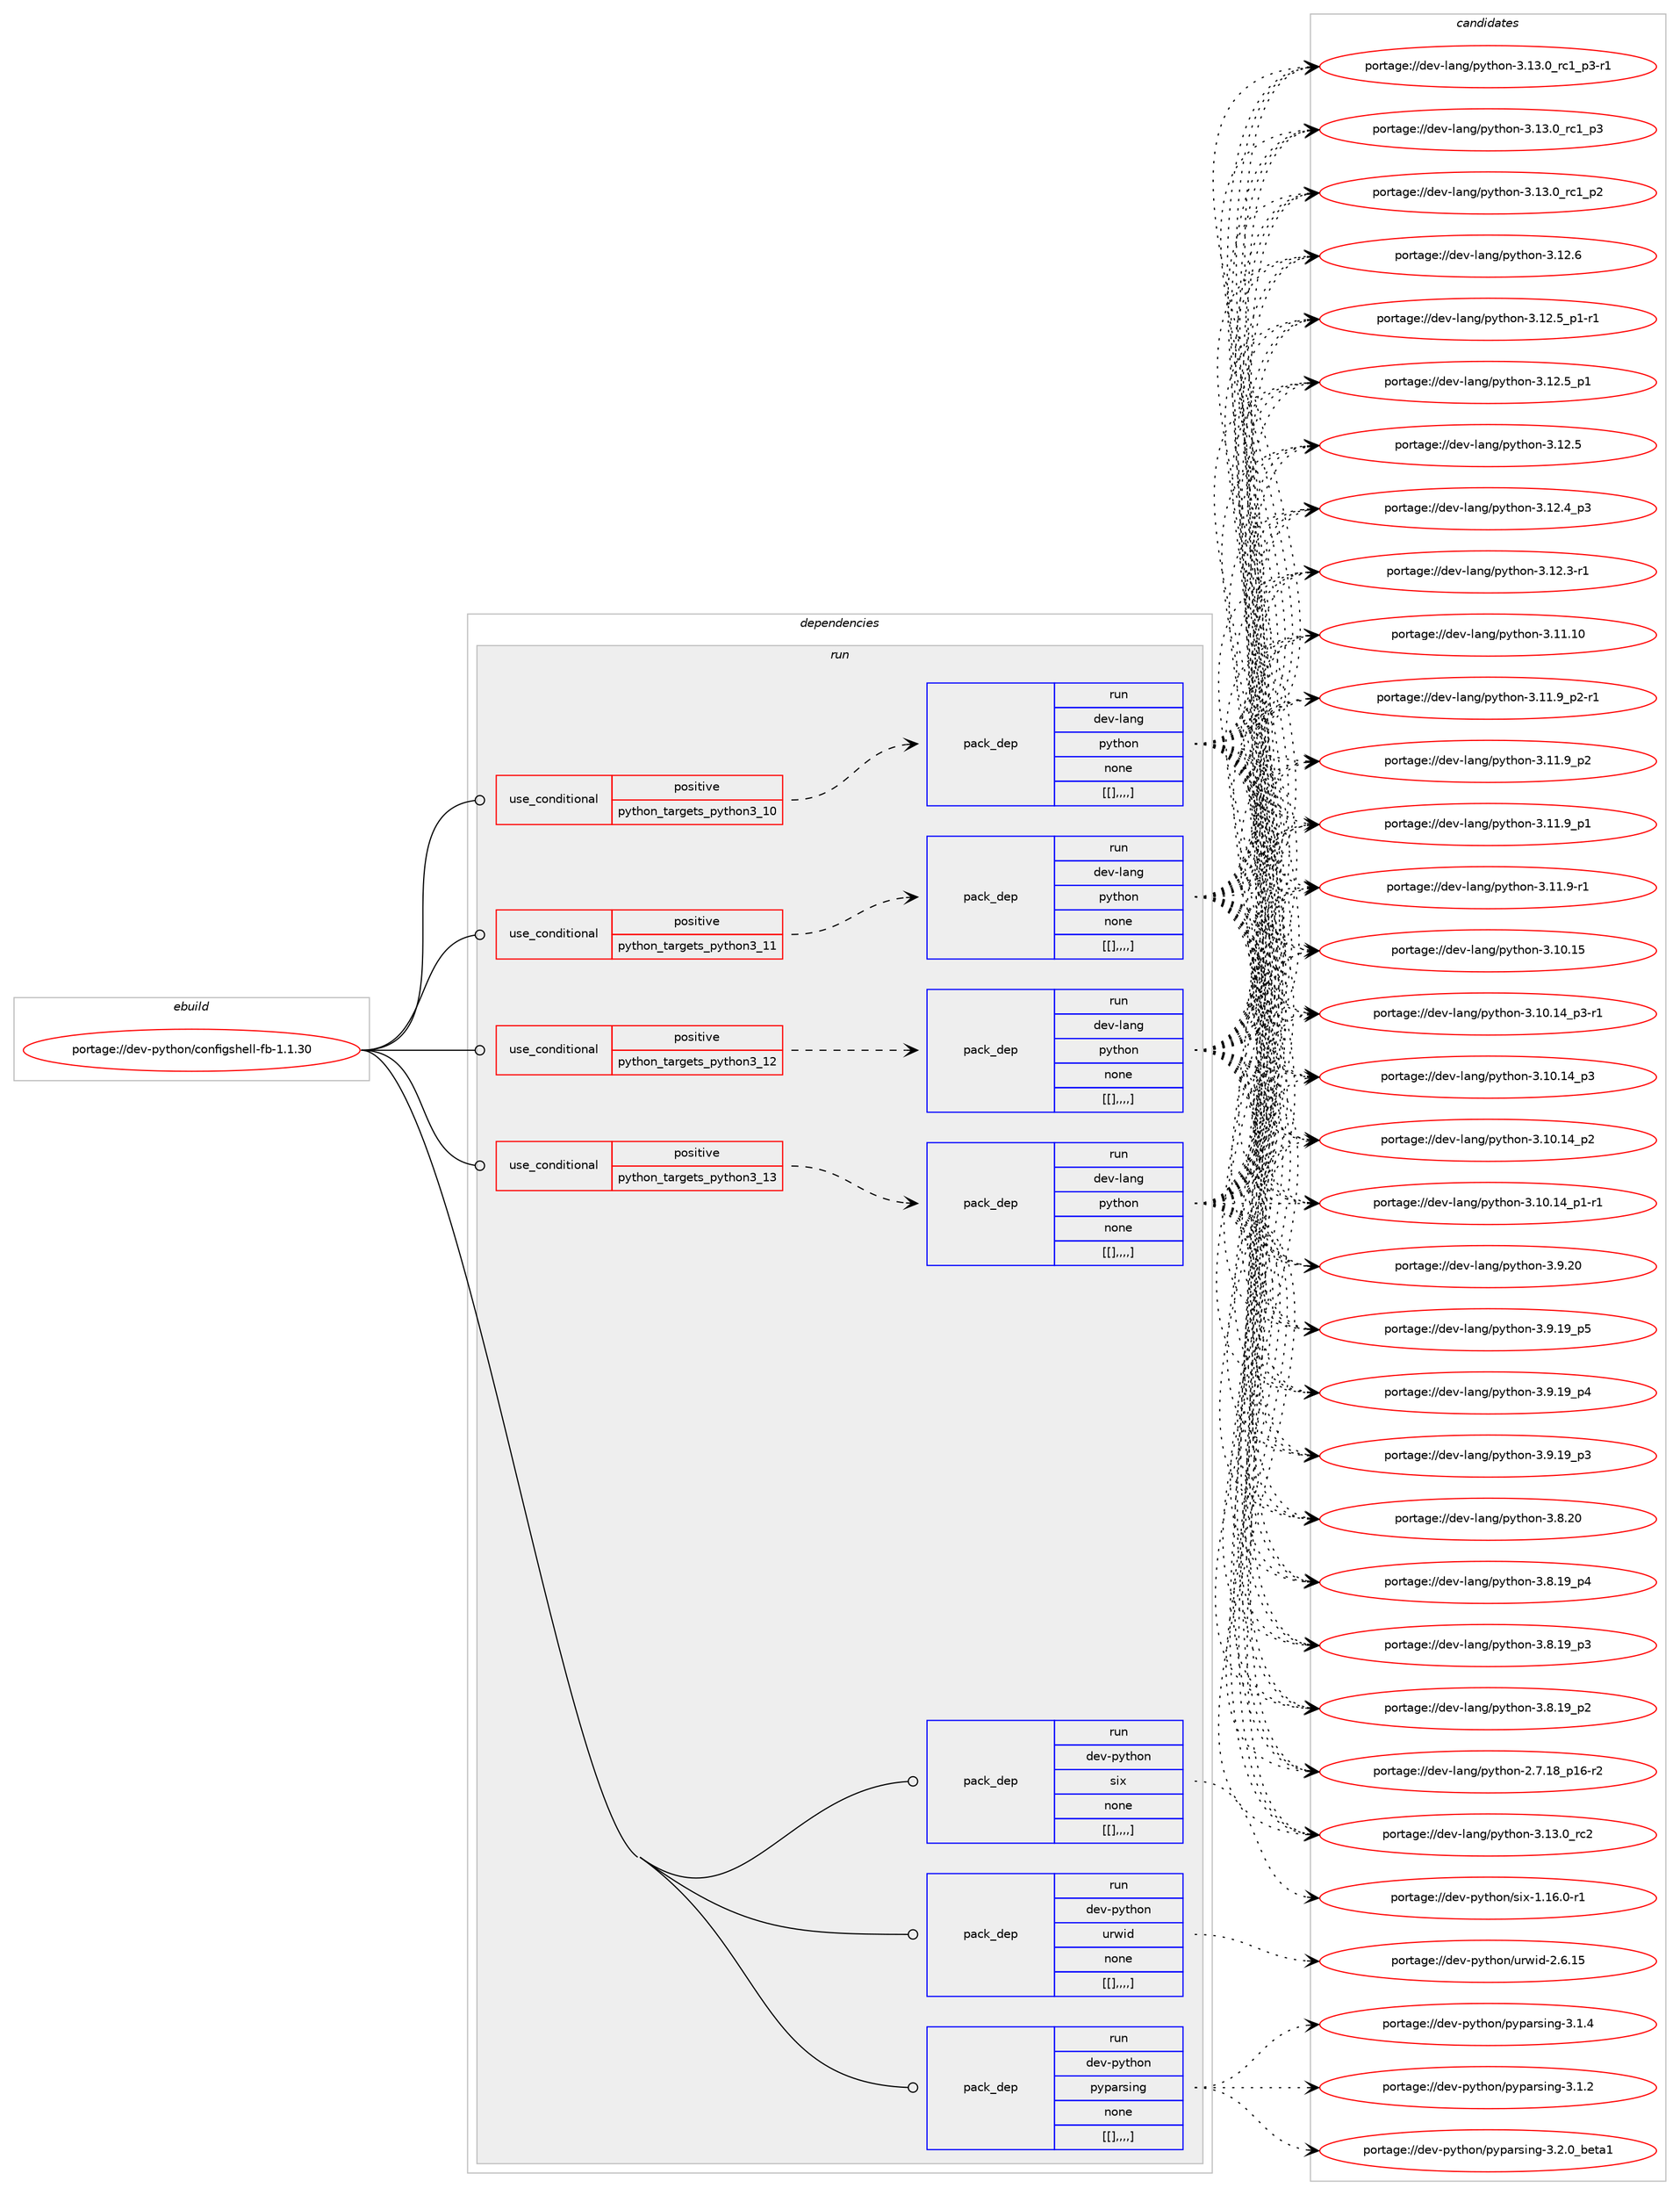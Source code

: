 digraph prolog {

# *************
# Graph options
# *************

newrank=true;
concentrate=true;
compound=true;
graph [rankdir=LR,fontname=Helvetica,fontsize=10,ranksep=1.5];#, ranksep=2.5, nodesep=0.2];
edge  [arrowhead=vee];
node  [fontname=Helvetica,fontsize=10];

# **********
# The ebuild
# **********

subgraph cluster_leftcol {
color=gray;
label=<<i>ebuild</i>>;
id [label="portage://dev-python/configshell-fb-1.1.30", color=red, width=4, href="../dev-python/configshell-fb-1.1.30.svg"];
}

# ****************
# The dependencies
# ****************

subgraph cluster_midcol {
color=gray;
label=<<i>dependencies</i>>;
subgraph cluster_compile {
fillcolor="#eeeeee";
style=filled;
label=<<i>compile</i>>;
}
subgraph cluster_compileandrun {
fillcolor="#eeeeee";
style=filled;
label=<<i>compile and run</i>>;
}
subgraph cluster_run {
fillcolor="#eeeeee";
style=filled;
label=<<i>run</i>>;
subgraph cond32387 {
dependency144991 [label=<<TABLE BORDER="0" CELLBORDER="1" CELLSPACING="0" CELLPADDING="4"><TR><TD ROWSPAN="3" CELLPADDING="10">use_conditional</TD></TR><TR><TD>positive</TD></TR><TR><TD>python_targets_python3_10</TD></TR></TABLE>>, shape=none, color=red];
subgraph pack111388 {
dependency144992 [label=<<TABLE BORDER="0" CELLBORDER="1" CELLSPACING="0" CELLPADDING="4" WIDTH="220"><TR><TD ROWSPAN="6" CELLPADDING="30">pack_dep</TD></TR><TR><TD WIDTH="110">run</TD></TR><TR><TD>dev-lang</TD></TR><TR><TD>python</TD></TR><TR><TD>none</TD></TR><TR><TD>[[],,,,]</TD></TR></TABLE>>, shape=none, color=blue];
}
dependency144991:e -> dependency144992:w [weight=20,style="dashed",arrowhead="vee"];
}
id:e -> dependency144991:w [weight=20,style="solid",arrowhead="odot"];
subgraph cond32388 {
dependency144993 [label=<<TABLE BORDER="0" CELLBORDER="1" CELLSPACING="0" CELLPADDING="4"><TR><TD ROWSPAN="3" CELLPADDING="10">use_conditional</TD></TR><TR><TD>positive</TD></TR><TR><TD>python_targets_python3_11</TD></TR></TABLE>>, shape=none, color=red];
subgraph pack111389 {
dependency144994 [label=<<TABLE BORDER="0" CELLBORDER="1" CELLSPACING="0" CELLPADDING="4" WIDTH="220"><TR><TD ROWSPAN="6" CELLPADDING="30">pack_dep</TD></TR><TR><TD WIDTH="110">run</TD></TR><TR><TD>dev-lang</TD></TR><TR><TD>python</TD></TR><TR><TD>none</TD></TR><TR><TD>[[],,,,]</TD></TR></TABLE>>, shape=none, color=blue];
}
dependency144993:e -> dependency144994:w [weight=20,style="dashed",arrowhead="vee"];
}
id:e -> dependency144993:w [weight=20,style="solid",arrowhead="odot"];
subgraph cond32389 {
dependency144995 [label=<<TABLE BORDER="0" CELLBORDER="1" CELLSPACING="0" CELLPADDING="4"><TR><TD ROWSPAN="3" CELLPADDING="10">use_conditional</TD></TR><TR><TD>positive</TD></TR><TR><TD>python_targets_python3_12</TD></TR></TABLE>>, shape=none, color=red];
subgraph pack111390 {
dependency144996 [label=<<TABLE BORDER="0" CELLBORDER="1" CELLSPACING="0" CELLPADDING="4" WIDTH="220"><TR><TD ROWSPAN="6" CELLPADDING="30">pack_dep</TD></TR><TR><TD WIDTH="110">run</TD></TR><TR><TD>dev-lang</TD></TR><TR><TD>python</TD></TR><TR><TD>none</TD></TR><TR><TD>[[],,,,]</TD></TR></TABLE>>, shape=none, color=blue];
}
dependency144995:e -> dependency144996:w [weight=20,style="dashed",arrowhead="vee"];
}
id:e -> dependency144995:w [weight=20,style="solid",arrowhead="odot"];
subgraph cond32390 {
dependency144997 [label=<<TABLE BORDER="0" CELLBORDER="1" CELLSPACING="0" CELLPADDING="4"><TR><TD ROWSPAN="3" CELLPADDING="10">use_conditional</TD></TR><TR><TD>positive</TD></TR><TR><TD>python_targets_python3_13</TD></TR></TABLE>>, shape=none, color=red];
subgraph pack111391 {
dependency144998 [label=<<TABLE BORDER="0" CELLBORDER="1" CELLSPACING="0" CELLPADDING="4" WIDTH="220"><TR><TD ROWSPAN="6" CELLPADDING="30">pack_dep</TD></TR><TR><TD WIDTH="110">run</TD></TR><TR><TD>dev-lang</TD></TR><TR><TD>python</TD></TR><TR><TD>none</TD></TR><TR><TD>[[],,,,]</TD></TR></TABLE>>, shape=none, color=blue];
}
dependency144997:e -> dependency144998:w [weight=20,style="dashed",arrowhead="vee"];
}
id:e -> dependency144997:w [weight=20,style="solid",arrowhead="odot"];
subgraph pack111392 {
dependency144999 [label=<<TABLE BORDER="0" CELLBORDER="1" CELLSPACING="0" CELLPADDING="4" WIDTH="220"><TR><TD ROWSPAN="6" CELLPADDING="30">pack_dep</TD></TR><TR><TD WIDTH="110">run</TD></TR><TR><TD>dev-python</TD></TR><TR><TD>pyparsing</TD></TR><TR><TD>none</TD></TR><TR><TD>[[],,,,]</TD></TR></TABLE>>, shape=none, color=blue];
}
id:e -> dependency144999:w [weight=20,style="solid",arrowhead="odot"];
subgraph pack111393 {
dependency145000 [label=<<TABLE BORDER="0" CELLBORDER="1" CELLSPACING="0" CELLPADDING="4" WIDTH="220"><TR><TD ROWSPAN="6" CELLPADDING="30">pack_dep</TD></TR><TR><TD WIDTH="110">run</TD></TR><TR><TD>dev-python</TD></TR><TR><TD>six</TD></TR><TR><TD>none</TD></TR><TR><TD>[[],,,,]</TD></TR></TABLE>>, shape=none, color=blue];
}
id:e -> dependency145000:w [weight=20,style="solid",arrowhead="odot"];
subgraph pack111394 {
dependency145001 [label=<<TABLE BORDER="0" CELLBORDER="1" CELLSPACING="0" CELLPADDING="4" WIDTH="220"><TR><TD ROWSPAN="6" CELLPADDING="30">pack_dep</TD></TR><TR><TD WIDTH="110">run</TD></TR><TR><TD>dev-python</TD></TR><TR><TD>urwid</TD></TR><TR><TD>none</TD></TR><TR><TD>[[],,,,]</TD></TR></TABLE>>, shape=none, color=blue];
}
id:e -> dependency145001:w [weight=20,style="solid",arrowhead="odot"];
}
}

# **************
# The candidates
# **************

subgraph cluster_choices {
rank=same;
color=gray;
label=<<i>candidates</i>>;

subgraph choice111388 {
color=black;
nodesep=1;
choice10010111845108971101034711212111610411111045514649514648951149950 [label="portage://dev-lang/python-3.13.0_rc2", color=red, width=4,href="../dev-lang/python-3.13.0_rc2.svg"];
choice1001011184510897110103471121211161041111104551464951464895114994995112514511449 [label="portage://dev-lang/python-3.13.0_rc1_p3-r1", color=red, width=4,href="../dev-lang/python-3.13.0_rc1_p3-r1.svg"];
choice100101118451089711010347112121116104111110455146495146489511499499511251 [label="portage://dev-lang/python-3.13.0_rc1_p3", color=red, width=4,href="../dev-lang/python-3.13.0_rc1_p3.svg"];
choice100101118451089711010347112121116104111110455146495146489511499499511250 [label="portage://dev-lang/python-3.13.0_rc1_p2", color=red, width=4,href="../dev-lang/python-3.13.0_rc1_p2.svg"];
choice10010111845108971101034711212111610411111045514649504654 [label="portage://dev-lang/python-3.12.6", color=red, width=4,href="../dev-lang/python-3.12.6.svg"];
choice1001011184510897110103471121211161041111104551464950465395112494511449 [label="portage://dev-lang/python-3.12.5_p1-r1", color=red, width=4,href="../dev-lang/python-3.12.5_p1-r1.svg"];
choice100101118451089711010347112121116104111110455146495046539511249 [label="portage://dev-lang/python-3.12.5_p1", color=red, width=4,href="../dev-lang/python-3.12.5_p1.svg"];
choice10010111845108971101034711212111610411111045514649504653 [label="portage://dev-lang/python-3.12.5", color=red, width=4,href="../dev-lang/python-3.12.5.svg"];
choice100101118451089711010347112121116104111110455146495046529511251 [label="portage://dev-lang/python-3.12.4_p3", color=red, width=4,href="../dev-lang/python-3.12.4_p3.svg"];
choice100101118451089711010347112121116104111110455146495046514511449 [label="portage://dev-lang/python-3.12.3-r1", color=red, width=4,href="../dev-lang/python-3.12.3-r1.svg"];
choice1001011184510897110103471121211161041111104551464949464948 [label="portage://dev-lang/python-3.11.10", color=red, width=4,href="../dev-lang/python-3.11.10.svg"];
choice1001011184510897110103471121211161041111104551464949465795112504511449 [label="portage://dev-lang/python-3.11.9_p2-r1", color=red, width=4,href="../dev-lang/python-3.11.9_p2-r1.svg"];
choice100101118451089711010347112121116104111110455146494946579511250 [label="portage://dev-lang/python-3.11.9_p2", color=red, width=4,href="../dev-lang/python-3.11.9_p2.svg"];
choice100101118451089711010347112121116104111110455146494946579511249 [label="portage://dev-lang/python-3.11.9_p1", color=red, width=4,href="../dev-lang/python-3.11.9_p1.svg"];
choice100101118451089711010347112121116104111110455146494946574511449 [label="portage://dev-lang/python-3.11.9-r1", color=red, width=4,href="../dev-lang/python-3.11.9-r1.svg"];
choice1001011184510897110103471121211161041111104551464948464953 [label="portage://dev-lang/python-3.10.15", color=red, width=4,href="../dev-lang/python-3.10.15.svg"];
choice100101118451089711010347112121116104111110455146494846495295112514511449 [label="portage://dev-lang/python-3.10.14_p3-r1", color=red, width=4,href="../dev-lang/python-3.10.14_p3-r1.svg"];
choice10010111845108971101034711212111610411111045514649484649529511251 [label="portage://dev-lang/python-3.10.14_p3", color=red, width=4,href="../dev-lang/python-3.10.14_p3.svg"];
choice10010111845108971101034711212111610411111045514649484649529511250 [label="portage://dev-lang/python-3.10.14_p2", color=red, width=4,href="../dev-lang/python-3.10.14_p2.svg"];
choice100101118451089711010347112121116104111110455146494846495295112494511449 [label="portage://dev-lang/python-3.10.14_p1-r1", color=red, width=4,href="../dev-lang/python-3.10.14_p1-r1.svg"];
choice10010111845108971101034711212111610411111045514657465048 [label="portage://dev-lang/python-3.9.20", color=red, width=4,href="../dev-lang/python-3.9.20.svg"];
choice100101118451089711010347112121116104111110455146574649579511253 [label="portage://dev-lang/python-3.9.19_p5", color=red, width=4,href="../dev-lang/python-3.9.19_p5.svg"];
choice100101118451089711010347112121116104111110455146574649579511252 [label="portage://dev-lang/python-3.9.19_p4", color=red, width=4,href="../dev-lang/python-3.9.19_p4.svg"];
choice100101118451089711010347112121116104111110455146574649579511251 [label="portage://dev-lang/python-3.9.19_p3", color=red, width=4,href="../dev-lang/python-3.9.19_p3.svg"];
choice10010111845108971101034711212111610411111045514656465048 [label="portage://dev-lang/python-3.8.20", color=red, width=4,href="../dev-lang/python-3.8.20.svg"];
choice100101118451089711010347112121116104111110455146564649579511252 [label="portage://dev-lang/python-3.8.19_p4", color=red, width=4,href="../dev-lang/python-3.8.19_p4.svg"];
choice100101118451089711010347112121116104111110455146564649579511251 [label="portage://dev-lang/python-3.8.19_p3", color=red, width=4,href="../dev-lang/python-3.8.19_p3.svg"];
choice100101118451089711010347112121116104111110455146564649579511250 [label="portage://dev-lang/python-3.8.19_p2", color=red, width=4,href="../dev-lang/python-3.8.19_p2.svg"];
choice100101118451089711010347112121116104111110455046554649569511249544511450 [label="portage://dev-lang/python-2.7.18_p16-r2", color=red, width=4,href="../dev-lang/python-2.7.18_p16-r2.svg"];
dependency144992:e -> choice10010111845108971101034711212111610411111045514649514648951149950:w [style=dotted,weight="100"];
dependency144992:e -> choice1001011184510897110103471121211161041111104551464951464895114994995112514511449:w [style=dotted,weight="100"];
dependency144992:e -> choice100101118451089711010347112121116104111110455146495146489511499499511251:w [style=dotted,weight="100"];
dependency144992:e -> choice100101118451089711010347112121116104111110455146495146489511499499511250:w [style=dotted,weight="100"];
dependency144992:e -> choice10010111845108971101034711212111610411111045514649504654:w [style=dotted,weight="100"];
dependency144992:e -> choice1001011184510897110103471121211161041111104551464950465395112494511449:w [style=dotted,weight="100"];
dependency144992:e -> choice100101118451089711010347112121116104111110455146495046539511249:w [style=dotted,weight="100"];
dependency144992:e -> choice10010111845108971101034711212111610411111045514649504653:w [style=dotted,weight="100"];
dependency144992:e -> choice100101118451089711010347112121116104111110455146495046529511251:w [style=dotted,weight="100"];
dependency144992:e -> choice100101118451089711010347112121116104111110455146495046514511449:w [style=dotted,weight="100"];
dependency144992:e -> choice1001011184510897110103471121211161041111104551464949464948:w [style=dotted,weight="100"];
dependency144992:e -> choice1001011184510897110103471121211161041111104551464949465795112504511449:w [style=dotted,weight="100"];
dependency144992:e -> choice100101118451089711010347112121116104111110455146494946579511250:w [style=dotted,weight="100"];
dependency144992:e -> choice100101118451089711010347112121116104111110455146494946579511249:w [style=dotted,weight="100"];
dependency144992:e -> choice100101118451089711010347112121116104111110455146494946574511449:w [style=dotted,weight="100"];
dependency144992:e -> choice1001011184510897110103471121211161041111104551464948464953:w [style=dotted,weight="100"];
dependency144992:e -> choice100101118451089711010347112121116104111110455146494846495295112514511449:w [style=dotted,weight="100"];
dependency144992:e -> choice10010111845108971101034711212111610411111045514649484649529511251:w [style=dotted,weight="100"];
dependency144992:e -> choice10010111845108971101034711212111610411111045514649484649529511250:w [style=dotted,weight="100"];
dependency144992:e -> choice100101118451089711010347112121116104111110455146494846495295112494511449:w [style=dotted,weight="100"];
dependency144992:e -> choice10010111845108971101034711212111610411111045514657465048:w [style=dotted,weight="100"];
dependency144992:e -> choice100101118451089711010347112121116104111110455146574649579511253:w [style=dotted,weight="100"];
dependency144992:e -> choice100101118451089711010347112121116104111110455146574649579511252:w [style=dotted,weight="100"];
dependency144992:e -> choice100101118451089711010347112121116104111110455146574649579511251:w [style=dotted,weight="100"];
dependency144992:e -> choice10010111845108971101034711212111610411111045514656465048:w [style=dotted,weight="100"];
dependency144992:e -> choice100101118451089711010347112121116104111110455146564649579511252:w [style=dotted,weight="100"];
dependency144992:e -> choice100101118451089711010347112121116104111110455146564649579511251:w [style=dotted,weight="100"];
dependency144992:e -> choice100101118451089711010347112121116104111110455146564649579511250:w [style=dotted,weight="100"];
dependency144992:e -> choice100101118451089711010347112121116104111110455046554649569511249544511450:w [style=dotted,weight="100"];
}
subgraph choice111389 {
color=black;
nodesep=1;
choice10010111845108971101034711212111610411111045514649514648951149950 [label="portage://dev-lang/python-3.13.0_rc2", color=red, width=4,href="../dev-lang/python-3.13.0_rc2.svg"];
choice1001011184510897110103471121211161041111104551464951464895114994995112514511449 [label="portage://dev-lang/python-3.13.0_rc1_p3-r1", color=red, width=4,href="../dev-lang/python-3.13.0_rc1_p3-r1.svg"];
choice100101118451089711010347112121116104111110455146495146489511499499511251 [label="portage://dev-lang/python-3.13.0_rc1_p3", color=red, width=4,href="../dev-lang/python-3.13.0_rc1_p3.svg"];
choice100101118451089711010347112121116104111110455146495146489511499499511250 [label="portage://dev-lang/python-3.13.0_rc1_p2", color=red, width=4,href="../dev-lang/python-3.13.0_rc1_p2.svg"];
choice10010111845108971101034711212111610411111045514649504654 [label="portage://dev-lang/python-3.12.6", color=red, width=4,href="../dev-lang/python-3.12.6.svg"];
choice1001011184510897110103471121211161041111104551464950465395112494511449 [label="portage://dev-lang/python-3.12.5_p1-r1", color=red, width=4,href="../dev-lang/python-3.12.5_p1-r1.svg"];
choice100101118451089711010347112121116104111110455146495046539511249 [label="portage://dev-lang/python-3.12.5_p1", color=red, width=4,href="../dev-lang/python-3.12.5_p1.svg"];
choice10010111845108971101034711212111610411111045514649504653 [label="portage://dev-lang/python-3.12.5", color=red, width=4,href="../dev-lang/python-3.12.5.svg"];
choice100101118451089711010347112121116104111110455146495046529511251 [label="portage://dev-lang/python-3.12.4_p3", color=red, width=4,href="../dev-lang/python-3.12.4_p3.svg"];
choice100101118451089711010347112121116104111110455146495046514511449 [label="portage://dev-lang/python-3.12.3-r1", color=red, width=4,href="../dev-lang/python-3.12.3-r1.svg"];
choice1001011184510897110103471121211161041111104551464949464948 [label="portage://dev-lang/python-3.11.10", color=red, width=4,href="../dev-lang/python-3.11.10.svg"];
choice1001011184510897110103471121211161041111104551464949465795112504511449 [label="portage://dev-lang/python-3.11.9_p2-r1", color=red, width=4,href="../dev-lang/python-3.11.9_p2-r1.svg"];
choice100101118451089711010347112121116104111110455146494946579511250 [label="portage://dev-lang/python-3.11.9_p2", color=red, width=4,href="../dev-lang/python-3.11.9_p2.svg"];
choice100101118451089711010347112121116104111110455146494946579511249 [label="portage://dev-lang/python-3.11.9_p1", color=red, width=4,href="../dev-lang/python-3.11.9_p1.svg"];
choice100101118451089711010347112121116104111110455146494946574511449 [label="portage://dev-lang/python-3.11.9-r1", color=red, width=4,href="../dev-lang/python-3.11.9-r1.svg"];
choice1001011184510897110103471121211161041111104551464948464953 [label="portage://dev-lang/python-3.10.15", color=red, width=4,href="../dev-lang/python-3.10.15.svg"];
choice100101118451089711010347112121116104111110455146494846495295112514511449 [label="portage://dev-lang/python-3.10.14_p3-r1", color=red, width=4,href="../dev-lang/python-3.10.14_p3-r1.svg"];
choice10010111845108971101034711212111610411111045514649484649529511251 [label="portage://dev-lang/python-3.10.14_p3", color=red, width=4,href="../dev-lang/python-3.10.14_p3.svg"];
choice10010111845108971101034711212111610411111045514649484649529511250 [label="portage://dev-lang/python-3.10.14_p2", color=red, width=4,href="../dev-lang/python-3.10.14_p2.svg"];
choice100101118451089711010347112121116104111110455146494846495295112494511449 [label="portage://dev-lang/python-3.10.14_p1-r1", color=red, width=4,href="../dev-lang/python-3.10.14_p1-r1.svg"];
choice10010111845108971101034711212111610411111045514657465048 [label="portage://dev-lang/python-3.9.20", color=red, width=4,href="../dev-lang/python-3.9.20.svg"];
choice100101118451089711010347112121116104111110455146574649579511253 [label="portage://dev-lang/python-3.9.19_p5", color=red, width=4,href="../dev-lang/python-3.9.19_p5.svg"];
choice100101118451089711010347112121116104111110455146574649579511252 [label="portage://dev-lang/python-3.9.19_p4", color=red, width=4,href="../dev-lang/python-3.9.19_p4.svg"];
choice100101118451089711010347112121116104111110455146574649579511251 [label="portage://dev-lang/python-3.9.19_p3", color=red, width=4,href="../dev-lang/python-3.9.19_p3.svg"];
choice10010111845108971101034711212111610411111045514656465048 [label="portage://dev-lang/python-3.8.20", color=red, width=4,href="../dev-lang/python-3.8.20.svg"];
choice100101118451089711010347112121116104111110455146564649579511252 [label="portage://dev-lang/python-3.8.19_p4", color=red, width=4,href="../dev-lang/python-3.8.19_p4.svg"];
choice100101118451089711010347112121116104111110455146564649579511251 [label="portage://dev-lang/python-3.8.19_p3", color=red, width=4,href="../dev-lang/python-3.8.19_p3.svg"];
choice100101118451089711010347112121116104111110455146564649579511250 [label="portage://dev-lang/python-3.8.19_p2", color=red, width=4,href="../dev-lang/python-3.8.19_p2.svg"];
choice100101118451089711010347112121116104111110455046554649569511249544511450 [label="portage://dev-lang/python-2.7.18_p16-r2", color=red, width=4,href="../dev-lang/python-2.7.18_p16-r2.svg"];
dependency144994:e -> choice10010111845108971101034711212111610411111045514649514648951149950:w [style=dotted,weight="100"];
dependency144994:e -> choice1001011184510897110103471121211161041111104551464951464895114994995112514511449:w [style=dotted,weight="100"];
dependency144994:e -> choice100101118451089711010347112121116104111110455146495146489511499499511251:w [style=dotted,weight="100"];
dependency144994:e -> choice100101118451089711010347112121116104111110455146495146489511499499511250:w [style=dotted,weight="100"];
dependency144994:e -> choice10010111845108971101034711212111610411111045514649504654:w [style=dotted,weight="100"];
dependency144994:e -> choice1001011184510897110103471121211161041111104551464950465395112494511449:w [style=dotted,weight="100"];
dependency144994:e -> choice100101118451089711010347112121116104111110455146495046539511249:w [style=dotted,weight="100"];
dependency144994:e -> choice10010111845108971101034711212111610411111045514649504653:w [style=dotted,weight="100"];
dependency144994:e -> choice100101118451089711010347112121116104111110455146495046529511251:w [style=dotted,weight="100"];
dependency144994:e -> choice100101118451089711010347112121116104111110455146495046514511449:w [style=dotted,weight="100"];
dependency144994:e -> choice1001011184510897110103471121211161041111104551464949464948:w [style=dotted,weight="100"];
dependency144994:e -> choice1001011184510897110103471121211161041111104551464949465795112504511449:w [style=dotted,weight="100"];
dependency144994:e -> choice100101118451089711010347112121116104111110455146494946579511250:w [style=dotted,weight="100"];
dependency144994:e -> choice100101118451089711010347112121116104111110455146494946579511249:w [style=dotted,weight="100"];
dependency144994:e -> choice100101118451089711010347112121116104111110455146494946574511449:w [style=dotted,weight="100"];
dependency144994:e -> choice1001011184510897110103471121211161041111104551464948464953:w [style=dotted,weight="100"];
dependency144994:e -> choice100101118451089711010347112121116104111110455146494846495295112514511449:w [style=dotted,weight="100"];
dependency144994:e -> choice10010111845108971101034711212111610411111045514649484649529511251:w [style=dotted,weight="100"];
dependency144994:e -> choice10010111845108971101034711212111610411111045514649484649529511250:w [style=dotted,weight="100"];
dependency144994:e -> choice100101118451089711010347112121116104111110455146494846495295112494511449:w [style=dotted,weight="100"];
dependency144994:e -> choice10010111845108971101034711212111610411111045514657465048:w [style=dotted,weight="100"];
dependency144994:e -> choice100101118451089711010347112121116104111110455146574649579511253:w [style=dotted,weight="100"];
dependency144994:e -> choice100101118451089711010347112121116104111110455146574649579511252:w [style=dotted,weight="100"];
dependency144994:e -> choice100101118451089711010347112121116104111110455146574649579511251:w [style=dotted,weight="100"];
dependency144994:e -> choice10010111845108971101034711212111610411111045514656465048:w [style=dotted,weight="100"];
dependency144994:e -> choice100101118451089711010347112121116104111110455146564649579511252:w [style=dotted,weight="100"];
dependency144994:e -> choice100101118451089711010347112121116104111110455146564649579511251:w [style=dotted,weight="100"];
dependency144994:e -> choice100101118451089711010347112121116104111110455146564649579511250:w [style=dotted,weight="100"];
dependency144994:e -> choice100101118451089711010347112121116104111110455046554649569511249544511450:w [style=dotted,weight="100"];
}
subgraph choice111390 {
color=black;
nodesep=1;
choice10010111845108971101034711212111610411111045514649514648951149950 [label="portage://dev-lang/python-3.13.0_rc2", color=red, width=4,href="../dev-lang/python-3.13.0_rc2.svg"];
choice1001011184510897110103471121211161041111104551464951464895114994995112514511449 [label="portage://dev-lang/python-3.13.0_rc1_p3-r1", color=red, width=4,href="../dev-lang/python-3.13.0_rc1_p3-r1.svg"];
choice100101118451089711010347112121116104111110455146495146489511499499511251 [label="portage://dev-lang/python-3.13.0_rc1_p3", color=red, width=4,href="../dev-lang/python-3.13.0_rc1_p3.svg"];
choice100101118451089711010347112121116104111110455146495146489511499499511250 [label="portage://dev-lang/python-3.13.0_rc1_p2", color=red, width=4,href="../dev-lang/python-3.13.0_rc1_p2.svg"];
choice10010111845108971101034711212111610411111045514649504654 [label="portage://dev-lang/python-3.12.6", color=red, width=4,href="../dev-lang/python-3.12.6.svg"];
choice1001011184510897110103471121211161041111104551464950465395112494511449 [label="portage://dev-lang/python-3.12.5_p1-r1", color=red, width=4,href="../dev-lang/python-3.12.5_p1-r1.svg"];
choice100101118451089711010347112121116104111110455146495046539511249 [label="portage://dev-lang/python-3.12.5_p1", color=red, width=4,href="../dev-lang/python-3.12.5_p1.svg"];
choice10010111845108971101034711212111610411111045514649504653 [label="portage://dev-lang/python-3.12.5", color=red, width=4,href="../dev-lang/python-3.12.5.svg"];
choice100101118451089711010347112121116104111110455146495046529511251 [label="portage://dev-lang/python-3.12.4_p3", color=red, width=4,href="../dev-lang/python-3.12.4_p3.svg"];
choice100101118451089711010347112121116104111110455146495046514511449 [label="portage://dev-lang/python-3.12.3-r1", color=red, width=4,href="../dev-lang/python-3.12.3-r1.svg"];
choice1001011184510897110103471121211161041111104551464949464948 [label="portage://dev-lang/python-3.11.10", color=red, width=4,href="../dev-lang/python-3.11.10.svg"];
choice1001011184510897110103471121211161041111104551464949465795112504511449 [label="portage://dev-lang/python-3.11.9_p2-r1", color=red, width=4,href="../dev-lang/python-3.11.9_p2-r1.svg"];
choice100101118451089711010347112121116104111110455146494946579511250 [label="portage://dev-lang/python-3.11.9_p2", color=red, width=4,href="../dev-lang/python-3.11.9_p2.svg"];
choice100101118451089711010347112121116104111110455146494946579511249 [label="portage://dev-lang/python-3.11.9_p1", color=red, width=4,href="../dev-lang/python-3.11.9_p1.svg"];
choice100101118451089711010347112121116104111110455146494946574511449 [label="portage://dev-lang/python-3.11.9-r1", color=red, width=4,href="../dev-lang/python-3.11.9-r1.svg"];
choice1001011184510897110103471121211161041111104551464948464953 [label="portage://dev-lang/python-3.10.15", color=red, width=4,href="../dev-lang/python-3.10.15.svg"];
choice100101118451089711010347112121116104111110455146494846495295112514511449 [label="portage://dev-lang/python-3.10.14_p3-r1", color=red, width=4,href="../dev-lang/python-3.10.14_p3-r1.svg"];
choice10010111845108971101034711212111610411111045514649484649529511251 [label="portage://dev-lang/python-3.10.14_p3", color=red, width=4,href="../dev-lang/python-3.10.14_p3.svg"];
choice10010111845108971101034711212111610411111045514649484649529511250 [label="portage://dev-lang/python-3.10.14_p2", color=red, width=4,href="../dev-lang/python-3.10.14_p2.svg"];
choice100101118451089711010347112121116104111110455146494846495295112494511449 [label="portage://dev-lang/python-3.10.14_p1-r1", color=red, width=4,href="../dev-lang/python-3.10.14_p1-r1.svg"];
choice10010111845108971101034711212111610411111045514657465048 [label="portage://dev-lang/python-3.9.20", color=red, width=4,href="../dev-lang/python-3.9.20.svg"];
choice100101118451089711010347112121116104111110455146574649579511253 [label="portage://dev-lang/python-3.9.19_p5", color=red, width=4,href="../dev-lang/python-3.9.19_p5.svg"];
choice100101118451089711010347112121116104111110455146574649579511252 [label="portage://dev-lang/python-3.9.19_p4", color=red, width=4,href="../dev-lang/python-3.9.19_p4.svg"];
choice100101118451089711010347112121116104111110455146574649579511251 [label="portage://dev-lang/python-3.9.19_p3", color=red, width=4,href="../dev-lang/python-3.9.19_p3.svg"];
choice10010111845108971101034711212111610411111045514656465048 [label="portage://dev-lang/python-3.8.20", color=red, width=4,href="../dev-lang/python-3.8.20.svg"];
choice100101118451089711010347112121116104111110455146564649579511252 [label="portage://dev-lang/python-3.8.19_p4", color=red, width=4,href="../dev-lang/python-3.8.19_p4.svg"];
choice100101118451089711010347112121116104111110455146564649579511251 [label="portage://dev-lang/python-3.8.19_p3", color=red, width=4,href="../dev-lang/python-3.8.19_p3.svg"];
choice100101118451089711010347112121116104111110455146564649579511250 [label="portage://dev-lang/python-3.8.19_p2", color=red, width=4,href="../dev-lang/python-3.8.19_p2.svg"];
choice100101118451089711010347112121116104111110455046554649569511249544511450 [label="portage://dev-lang/python-2.7.18_p16-r2", color=red, width=4,href="../dev-lang/python-2.7.18_p16-r2.svg"];
dependency144996:e -> choice10010111845108971101034711212111610411111045514649514648951149950:w [style=dotted,weight="100"];
dependency144996:e -> choice1001011184510897110103471121211161041111104551464951464895114994995112514511449:w [style=dotted,weight="100"];
dependency144996:e -> choice100101118451089711010347112121116104111110455146495146489511499499511251:w [style=dotted,weight="100"];
dependency144996:e -> choice100101118451089711010347112121116104111110455146495146489511499499511250:w [style=dotted,weight="100"];
dependency144996:e -> choice10010111845108971101034711212111610411111045514649504654:w [style=dotted,weight="100"];
dependency144996:e -> choice1001011184510897110103471121211161041111104551464950465395112494511449:w [style=dotted,weight="100"];
dependency144996:e -> choice100101118451089711010347112121116104111110455146495046539511249:w [style=dotted,weight="100"];
dependency144996:e -> choice10010111845108971101034711212111610411111045514649504653:w [style=dotted,weight="100"];
dependency144996:e -> choice100101118451089711010347112121116104111110455146495046529511251:w [style=dotted,weight="100"];
dependency144996:e -> choice100101118451089711010347112121116104111110455146495046514511449:w [style=dotted,weight="100"];
dependency144996:e -> choice1001011184510897110103471121211161041111104551464949464948:w [style=dotted,weight="100"];
dependency144996:e -> choice1001011184510897110103471121211161041111104551464949465795112504511449:w [style=dotted,weight="100"];
dependency144996:e -> choice100101118451089711010347112121116104111110455146494946579511250:w [style=dotted,weight="100"];
dependency144996:e -> choice100101118451089711010347112121116104111110455146494946579511249:w [style=dotted,weight="100"];
dependency144996:e -> choice100101118451089711010347112121116104111110455146494946574511449:w [style=dotted,weight="100"];
dependency144996:e -> choice1001011184510897110103471121211161041111104551464948464953:w [style=dotted,weight="100"];
dependency144996:e -> choice100101118451089711010347112121116104111110455146494846495295112514511449:w [style=dotted,weight="100"];
dependency144996:e -> choice10010111845108971101034711212111610411111045514649484649529511251:w [style=dotted,weight="100"];
dependency144996:e -> choice10010111845108971101034711212111610411111045514649484649529511250:w [style=dotted,weight="100"];
dependency144996:e -> choice100101118451089711010347112121116104111110455146494846495295112494511449:w [style=dotted,weight="100"];
dependency144996:e -> choice10010111845108971101034711212111610411111045514657465048:w [style=dotted,weight="100"];
dependency144996:e -> choice100101118451089711010347112121116104111110455146574649579511253:w [style=dotted,weight="100"];
dependency144996:e -> choice100101118451089711010347112121116104111110455146574649579511252:w [style=dotted,weight="100"];
dependency144996:e -> choice100101118451089711010347112121116104111110455146574649579511251:w [style=dotted,weight="100"];
dependency144996:e -> choice10010111845108971101034711212111610411111045514656465048:w [style=dotted,weight="100"];
dependency144996:e -> choice100101118451089711010347112121116104111110455146564649579511252:w [style=dotted,weight="100"];
dependency144996:e -> choice100101118451089711010347112121116104111110455146564649579511251:w [style=dotted,weight="100"];
dependency144996:e -> choice100101118451089711010347112121116104111110455146564649579511250:w [style=dotted,weight="100"];
dependency144996:e -> choice100101118451089711010347112121116104111110455046554649569511249544511450:w [style=dotted,weight="100"];
}
subgraph choice111391 {
color=black;
nodesep=1;
choice10010111845108971101034711212111610411111045514649514648951149950 [label="portage://dev-lang/python-3.13.0_rc2", color=red, width=4,href="../dev-lang/python-3.13.0_rc2.svg"];
choice1001011184510897110103471121211161041111104551464951464895114994995112514511449 [label="portage://dev-lang/python-3.13.0_rc1_p3-r1", color=red, width=4,href="../dev-lang/python-3.13.0_rc1_p3-r1.svg"];
choice100101118451089711010347112121116104111110455146495146489511499499511251 [label="portage://dev-lang/python-3.13.0_rc1_p3", color=red, width=4,href="../dev-lang/python-3.13.0_rc1_p3.svg"];
choice100101118451089711010347112121116104111110455146495146489511499499511250 [label="portage://dev-lang/python-3.13.0_rc1_p2", color=red, width=4,href="../dev-lang/python-3.13.0_rc1_p2.svg"];
choice10010111845108971101034711212111610411111045514649504654 [label="portage://dev-lang/python-3.12.6", color=red, width=4,href="../dev-lang/python-3.12.6.svg"];
choice1001011184510897110103471121211161041111104551464950465395112494511449 [label="portage://dev-lang/python-3.12.5_p1-r1", color=red, width=4,href="../dev-lang/python-3.12.5_p1-r1.svg"];
choice100101118451089711010347112121116104111110455146495046539511249 [label="portage://dev-lang/python-3.12.5_p1", color=red, width=4,href="../dev-lang/python-3.12.5_p1.svg"];
choice10010111845108971101034711212111610411111045514649504653 [label="portage://dev-lang/python-3.12.5", color=red, width=4,href="../dev-lang/python-3.12.5.svg"];
choice100101118451089711010347112121116104111110455146495046529511251 [label="portage://dev-lang/python-3.12.4_p3", color=red, width=4,href="../dev-lang/python-3.12.4_p3.svg"];
choice100101118451089711010347112121116104111110455146495046514511449 [label="portage://dev-lang/python-3.12.3-r1", color=red, width=4,href="../dev-lang/python-3.12.3-r1.svg"];
choice1001011184510897110103471121211161041111104551464949464948 [label="portage://dev-lang/python-3.11.10", color=red, width=4,href="../dev-lang/python-3.11.10.svg"];
choice1001011184510897110103471121211161041111104551464949465795112504511449 [label="portage://dev-lang/python-3.11.9_p2-r1", color=red, width=4,href="../dev-lang/python-3.11.9_p2-r1.svg"];
choice100101118451089711010347112121116104111110455146494946579511250 [label="portage://dev-lang/python-3.11.9_p2", color=red, width=4,href="../dev-lang/python-3.11.9_p2.svg"];
choice100101118451089711010347112121116104111110455146494946579511249 [label="portage://dev-lang/python-3.11.9_p1", color=red, width=4,href="../dev-lang/python-3.11.9_p1.svg"];
choice100101118451089711010347112121116104111110455146494946574511449 [label="portage://dev-lang/python-3.11.9-r1", color=red, width=4,href="../dev-lang/python-3.11.9-r1.svg"];
choice1001011184510897110103471121211161041111104551464948464953 [label="portage://dev-lang/python-3.10.15", color=red, width=4,href="../dev-lang/python-3.10.15.svg"];
choice100101118451089711010347112121116104111110455146494846495295112514511449 [label="portage://dev-lang/python-3.10.14_p3-r1", color=red, width=4,href="../dev-lang/python-3.10.14_p3-r1.svg"];
choice10010111845108971101034711212111610411111045514649484649529511251 [label="portage://dev-lang/python-3.10.14_p3", color=red, width=4,href="../dev-lang/python-3.10.14_p3.svg"];
choice10010111845108971101034711212111610411111045514649484649529511250 [label="portage://dev-lang/python-3.10.14_p2", color=red, width=4,href="../dev-lang/python-3.10.14_p2.svg"];
choice100101118451089711010347112121116104111110455146494846495295112494511449 [label="portage://dev-lang/python-3.10.14_p1-r1", color=red, width=4,href="../dev-lang/python-3.10.14_p1-r1.svg"];
choice10010111845108971101034711212111610411111045514657465048 [label="portage://dev-lang/python-3.9.20", color=red, width=4,href="../dev-lang/python-3.9.20.svg"];
choice100101118451089711010347112121116104111110455146574649579511253 [label="portage://dev-lang/python-3.9.19_p5", color=red, width=4,href="../dev-lang/python-3.9.19_p5.svg"];
choice100101118451089711010347112121116104111110455146574649579511252 [label="portage://dev-lang/python-3.9.19_p4", color=red, width=4,href="../dev-lang/python-3.9.19_p4.svg"];
choice100101118451089711010347112121116104111110455146574649579511251 [label="portage://dev-lang/python-3.9.19_p3", color=red, width=4,href="../dev-lang/python-3.9.19_p3.svg"];
choice10010111845108971101034711212111610411111045514656465048 [label="portage://dev-lang/python-3.8.20", color=red, width=4,href="../dev-lang/python-3.8.20.svg"];
choice100101118451089711010347112121116104111110455146564649579511252 [label="portage://dev-lang/python-3.8.19_p4", color=red, width=4,href="../dev-lang/python-3.8.19_p4.svg"];
choice100101118451089711010347112121116104111110455146564649579511251 [label="portage://dev-lang/python-3.8.19_p3", color=red, width=4,href="../dev-lang/python-3.8.19_p3.svg"];
choice100101118451089711010347112121116104111110455146564649579511250 [label="portage://dev-lang/python-3.8.19_p2", color=red, width=4,href="../dev-lang/python-3.8.19_p2.svg"];
choice100101118451089711010347112121116104111110455046554649569511249544511450 [label="portage://dev-lang/python-2.7.18_p16-r2", color=red, width=4,href="../dev-lang/python-2.7.18_p16-r2.svg"];
dependency144998:e -> choice10010111845108971101034711212111610411111045514649514648951149950:w [style=dotted,weight="100"];
dependency144998:e -> choice1001011184510897110103471121211161041111104551464951464895114994995112514511449:w [style=dotted,weight="100"];
dependency144998:e -> choice100101118451089711010347112121116104111110455146495146489511499499511251:w [style=dotted,weight="100"];
dependency144998:e -> choice100101118451089711010347112121116104111110455146495146489511499499511250:w [style=dotted,weight="100"];
dependency144998:e -> choice10010111845108971101034711212111610411111045514649504654:w [style=dotted,weight="100"];
dependency144998:e -> choice1001011184510897110103471121211161041111104551464950465395112494511449:w [style=dotted,weight="100"];
dependency144998:e -> choice100101118451089711010347112121116104111110455146495046539511249:w [style=dotted,weight="100"];
dependency144998:e -> choice10010111845108971101034711212111610411111045514649504653:w [style=dotted,weight="100"];
dependency144998:e -> choice100101118451089711010347112121116104111110455146495046529511251:w [style=dotted,weight="100"];
dependency144998:e -> choice100101118451089711010347112121116104111110455146495046514511449:w [style=dotted,weight="100"];
dependency144998:e -> choice1001011184510897110103471121211161041111104551464949464948:w [style=dotted,weight="100"];
dependency144998:e -> choice1001011184510897110103471121211161041111104551464949465795112504511449:w [style=dotted,weight="100"];
dependency144998:e -> choice100101118451089711010347112121116104111110455146494946579511250:w [style=dotted,weight="100"];
dependency144998:e -> choice100101118451089711010347112121116104111110455146494946579511249:w [style=dotted,weight="100"];
dependency144998:e -> choice100101118451089711010347112121116104111110455146494946574511449:w [style=dotted,weight="100"];
dependency144998:e -> choice1001011184510897110103471121211161041111104551464948464953:w [style=dotted,weight="100"];
dependency144998:e -> choice100101118451089711010347112121116104111110455146494846495295112514511449:w [style=dotted,weight="100"];
dependency144998:e -> choice10010111845108971101034711212111610411111045514649484649529511251:w [style=dotted,weight="100"];
dependency144998:e -> choice10010111845108971101034711212111610411111045514649484649529511250:w [style=dotted,weight="100"];
dependency144998:e -> choice100101118451089711010347112121116104111110455146494846495295112494511449:w [style=dotted,weight="100"];
dependency144998:e -> choice10010111845108971101034711212111610411111045514657465048:w [style=dotted,weight="100"];
dependency144998:e -> choice100101118451089711010347112121116104111110455146574649579511253:w [style=dotted,weight="100"];
dependency144998:e -> choice100101118451089711010347112121116104111110455146574649579511252:w [style=dotted,weight="100"];
dependency144998:e -> choice100101118451089711010347112121116104111110455146574649579511251:w [style=dotted,weight="100"];
dependency144998:e -> choice10010111845108971101034711212111610411111045514656465048:w [style=dotted,weight="100"];
dependency144998:e -> choice100101118451089711010347112121116104111110455146564649579511252:w [style=dotted,weight="100"];
dependency144998:e -> choice100101118451089711010347112121116104111110455146564649579511251:w [style=dotted,weight="100"];
dependency144998:e -> choice100101118451089711010347112121116104111110455146564649579511250:w [style=dotted,weight="100"];
dependency144998:e -> choice100101118451089711010347112121116104111110455046554649569511249544511450:w [style=dotted,weight="100"];
}
subgraph choice111392 {
color=black;
nodesep=1;
choice10010111845112121116104111110471121211129711411510511010345514650464895981011169749 [label="portage://dev-python/pyparsing-3.2.0_beta1", color=red, width=4,href="../dev-python/pyparsing-3.2.0_beta1.svg"];
choice100101118451121211161041111104711212111297114115105110103455146494652 [label="portage://dev-python/pyparsing-3.1.4", color=red, width=4,href="../dev-python/pyparsing-3.1.4.svg"];
choice100101118451121211161041111104711212111297114115105110103455146494650 [label="portage://dev-python/pyparsing-3.1.2", color=red, width=4,href="../dev-python/pyparsing-3.1.2.svg"];
dependency144999:e -> choice10010111845112121116104111110471121211129711411510511010345514650464895981011169749:w [style=dotted,weight="100"];
dependency144999:e -> choice100101118451121211161041111104711212111297114115105110103455146494652:w [style=dotted,weight="100"];
dependency144999:e -> choice100101118451121211161041111104711212111297114115105110103455146494650:w [style=dotted,weight="100"];
}
subgraph choice111393 {
color=black;
nodesep=1;
choice1001011184511212111610411111047115105120454946495446484511449 [label="portage://dev-python/six-1.16.0-r1", color=red, width=4,href="../dev-python/six-1.16.0-r1.svg"];
dependency145000:e -> choice1001011184511212111610411111047115105120454946495446484511449:w [style=dotted,weight="100"];
}
subgraph choice111394 {
color=black;
nodesep=1;
choice100101118451121211161041111104711711411910510045504654464953 [label="portage://dev-python/urwid-2.6.15", color=red, width=4,href="../dev-python/urwid-2.6.15.svg"];
dependency145001:e -> choice100101118451121211161041111104711711411910510045504654464953:w [style=dotted,weight="100"];
}
}

}
